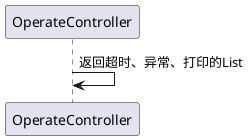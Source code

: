 关闭注入：/drilling/operate/close
@startuml
OperateController -> OperateController: 返回超时、异常、打印的List
@enduml